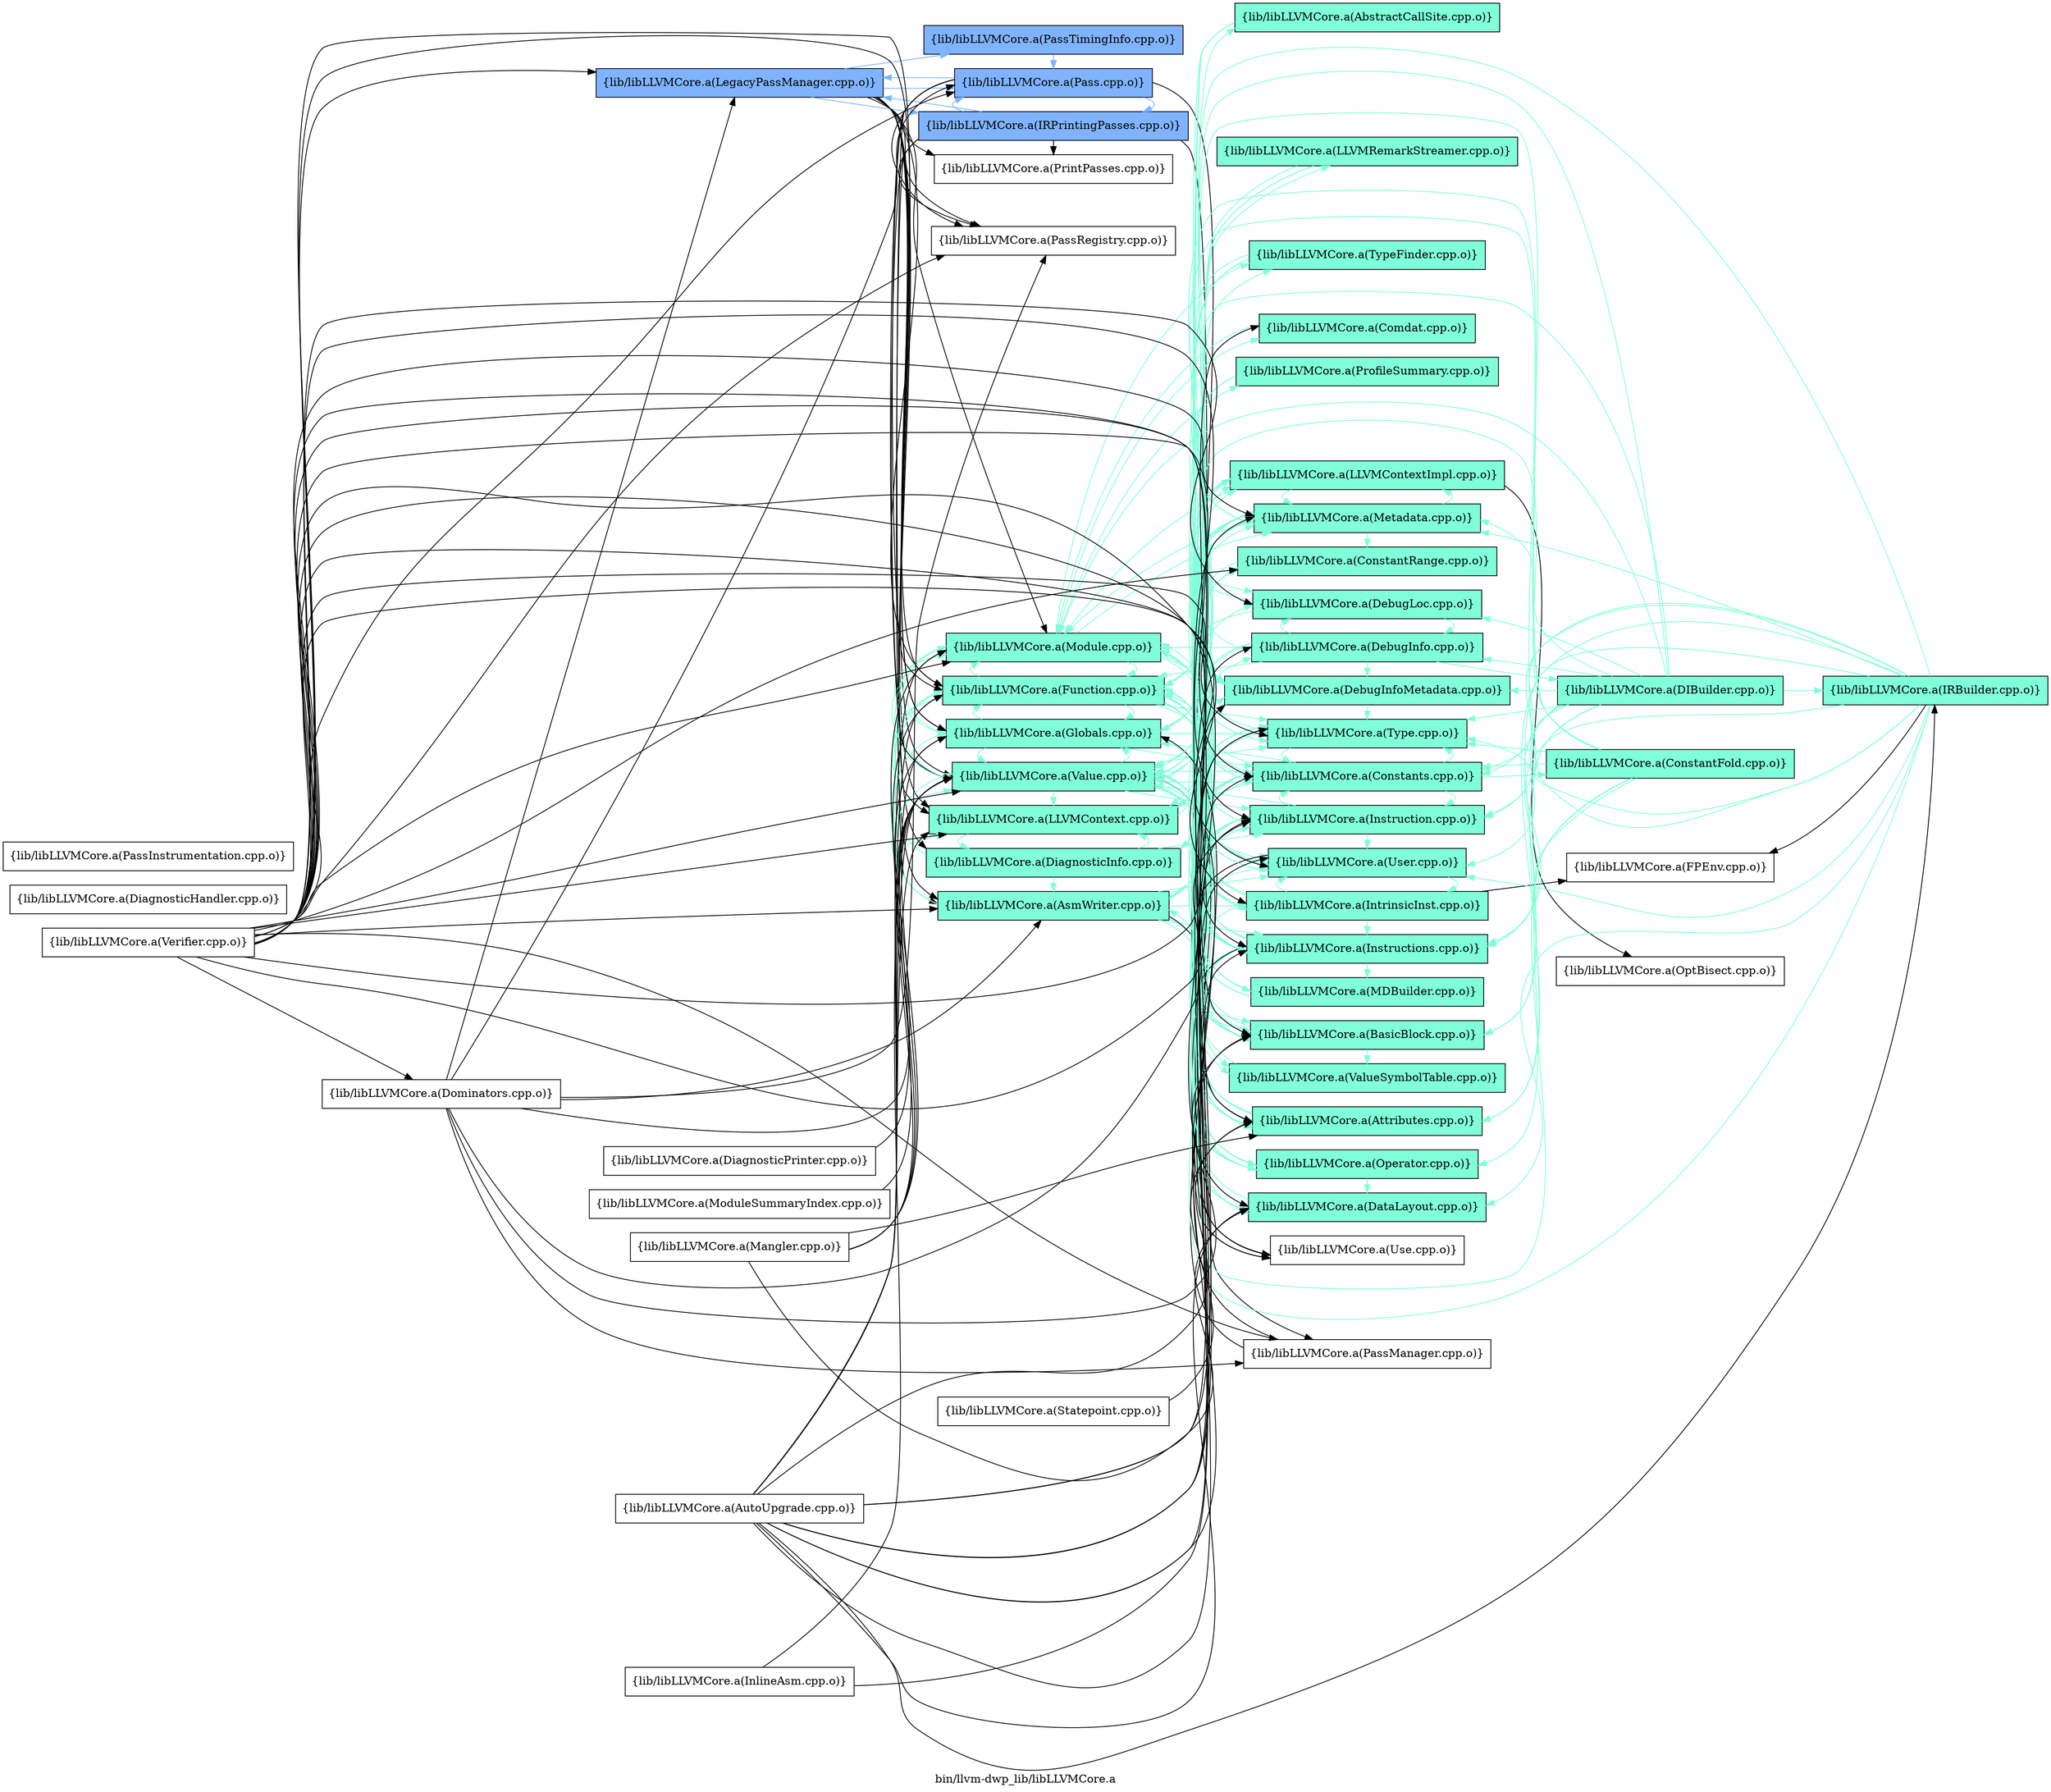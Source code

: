 digraph "bin/llvm-dwp_lib/libLLVMCore.a" {
	label="bin/llvm-dwp_lib/libLLVMCore.a";
	rankdir=LR;
	{ rank=same; Node0x558f1fc6fa38;  }
	{ rank=same; Node0x558f1fc77878; Node0x558f1fc76608; Node0x558f1fc7a4d8; Node0x558f1fc725f8; Node0x558f1fc75938; Node0x558f1fc6cab8; Node0x558f1fc6f6c8; Node0x558f1fc6cd38; Node0x558f1fc699f8; Node0x558f1fc781d8; Node0x558f1fc775a8; Node0x558f1fc79178;  }
	{ rank=same; Node0x558f1fc77198; Node0x558f1fc6ddc8; Node0x558f1fc6fdf8; Node0x558f1fc75208; Node0x558f1fc74d58; Node0x558f1fc728c8; Node0x558f1fc707f8; Node0x558f1fc6edb8; Node0x558f1fc6daf8; Node0x558f1fc6d7d8; Node0x558f1fc66bb8; Node0x558f1fc76248; Node0x558f1fc79e98; Node0x558f1fc68fa8; Node0x558f1fc700c8; Node0x558f1fc69728; Node0x558f1fc70e88; Node0x558f1fc6e9a8; Node0x558f1fc6db48; Node0x558f1fc7a708; Node0x558f1fc7a528; Node0x558f1fc6bca8; Node0x558f1fc6fe98; Node0x558f1fc77288; Node0x558f1fc6f628;  }
	{ rank=same; Node0x558f1fc71b58; Node0x558f1fc66a78; Node0x558f1fc6d648; Node0x558f1fc70168;  }

	Node0x558f1fc6fa38 [shape=record,shape=box,group=2,style=filled,fillcolor="0.600000 0.5 1",label="{lib/libLLVMCore.a(LegacyPassManager.cpp.o)}"];
	Node0x558f1fc6fa38 -> Node0x558f1fc77878;
	Node0x558f1fc6fa38 -> Node0x558f1fc76608;
	Node0x558f1fc6fa38 -> Node0x558f1fc7a4d8;
	Node0x558f1fc6fa38 -> Node0x558f1fc725f8[color="0.600000 0.5 1"];
	Node0x558f1fc6fa38 -> Node0x558f1fc75938;
	Node0x558f1fc6fa38 -> Node0x558f1fc6cab8;
	Node0x558f1fc6fa38 -> Node0x558f1fc6f6c8;
	Node0x558f1fc6fa38 -> Node0x558f1fc6cd38[color="0.600000 0.5 1"];
	Node0x558f1fc6fa38 -> Node0x558f1fc699f8;
	Node0x558f1fc6fa38 -> Node0x558f1fc781d8[color="0.600000 0.5 1"];
	Node0x558f1fc6fa38 -> Node0x558f1fc775a8;
	Node0x558f1fc6fa38 -> Node0x558f1fc79178;
	Node0x558f1fc6f6c8 [shape=record,shape=box,group=1,style=filled,fillcolor="0.450000 0.5 1",label="{lib/libLLVMCore.a(Module.cpp.o)}"];
	Node0x558f1fc6f6c8 -> Node0x558f1fc76608[color="0.450000 0.5 1"];
	Node0x558f1fc6f6c8 -> Node0x558f1fc7a4d8[color="0.450000 0.5 1"];
	Node0x558f1fc6f6c8 -> Node0x558f1fc70e88[color="0.450000 0.5 1"];
	Node0x558f1fc6f6c8 -> Node0x558f1fc707f8[color="0.450000 0.5 1"];
	Node0x558f1fc6f6c8 -> Node0x558f1fc6edb8[color="0.450000 0.5 1"];
	Node0x558f1fc6f6c8 -> Node0x558f1fc6cab8[color="0.450000 0.5 1"];
	Node0x558f1fc6f6c8 -> Node0x558f1fc6fdf8[color="0.450000 0.5 1"];
	Node0x558f1fc6f6c8 -> Node0x558f1fc77288[color="0.450000 0.5 1"];
	Node0x558f1fc6f6c8 -> Node0x558f1fc76248[color="0.450000 0.5 1"];
	Node0x558f1fc6f6c8 -> Node0x558f1fc7a708[color="0.450000 0.5 1"];
	Node0x558f1fc6f6c8 -> Node0x558f1fc79e98[color="0.450000 0.5 1"];
	Node0x558f1fc6f6c8 -> Node0x558f1fc79178[color="0.450000 0.5 1"];
	Node0x558f1fc6f6c8 -> Node0x558f1fc68fa8[color="0.450000 0.5 1"];
	Node0x558f1fc6cd38 [shape=record,shape=box,group=2,style=filled,fillcolor="0.600000 0.5 1",label="{lib/libLLVMCore.a(Pass.cpp.o)}"];
	Node0x558f1fc6cd38 -> Node0x558f1fc76608;
	Node0x558f1fc6cd38 -> Node0x558f1fc725f8[color="0.600000 0.5 1"];
	Node0x558f1fc6cd38 -> Node0x558f1fc74d58;
	Node0x558f1fc6cd38 -> Node0x558f1fc6cab8;
	Node0x558f1fc6cd38 -> Node0x558f1fc6fa38[color="0.600000 0.5 1"];
	Node0x558f1fc6cd38 -> Node0x558f1fc699f8;
	Node0x558f1fc6cd38 -> Node0x558f1fc79178;
	Node0x558f1fc79178 [shape=record,shape=box,group=1,style=filled,fillcolor="0.450000 0.5 1",label="{lib/libLLVMCore.a(Value.cpp.o)}"];
	Node0x558f1fc79178 -> Node0x558f1fc76608[color="0.450000 0.5 1"];
	Node0x558f1fc79178 -> Node0x558f1fc7a4d8[color="0.450000 0.5 1"];
	Node0x558f1fc79178 -> Node0x558f1fc74d58[color="0.450000 0.5 1"];
	Node0x558f1fc79178 -> Node0x558f1fc728c8[color="0.450000 0.5 1"];
	Node0x558f1fc79178 -> Node0x558f1fc707f8[color="0.450000 0.5 1"];
	Node0x558f1fc79178 -> Node0x558f1fc6edb8[color="0.450000 0.5 1"];
	Node0x558f1fc79178 -> Node0x558f1fc6f628[color="0.450000 0.5 1"];
	Node0x558f1fc79178 -> Node0x558f1fc6ddc8[color="0.450000 0.5 1"];
	Node0x558f1fc79178 -> Node0x558f1fc6daf8[color="0.450000 0.5 1"];
	Node0x558f1fc79178 -> Node0x558f1fc6d7d8[color="0.450000 0.5 1"];
	Node0x558f1fc79178 -> Node0x558f1fc6cab8[color="0.450000 0.5 1"];
	Node0x558f1fc79178 -> Node0x558f1fc6bca8[color="0.450000 0.5 1"];
	Node0x558f1fc79178 -> Node0x558f1fc6fdf8[color="0.450000 0.5 1"];
	Node0x558f1fc79178 -> Node0x558f1fc6db48[color="0.450000 0.5 1"];
	Node0x558f1fc79178 -> Node0x558f1fc76248[color="0.450000 0.5 1"];
	Node0x558f1fc79178 -> Node0x558f1fc7a528;
	Node0x558f1fc79178 -> Node0x558f1fc79e98[color="0.450000 0.5 1"];
	Node0x558f1fc79178 -> Node0x558f1fc68fa8[color="0.450000 0.5 1"];
	Node0x558f1fc74d58 [shape=record,shape=box,group=1,style=filled,fillcolor="0.450000 0.5 1",label="{lib/libLLVMCore.a(Attributes.cpp.o)}"];
	Node0x558f1fc74d58 -> Node0x558f1fc76608[color="0.450000 0.5 1"];
	Node0x558f1fc74d58 -> Node0x558f1fc75938[color="0.450000 0.5 1"];
	Node0x558f1fc707f8 [shape=record,shape=box,group=1,style=filled,fillcolor="0.450000 0.5 1",label="{lib/libLLVMCore.a(Constants.cpp.o)}"];
	Node0x558f1fc707f8 -> Node0x558f1fc76608[color="0.450000 0.5 1"];
	Node0x558f1fc707f8 -> Node0x558f1fc7a4d8[color="0.450000 0.5 1"];
	Node0x558f1fc707f8 -> Node0x558f1fc71b58[color="0.450000 0.5 1"];
	Node0x558f1fc707f8 -> Node0x558f1fc6ddc8[color="0.450000 0.5 1"];
	Node0x558f1fc707f8 -> Node0x558f1fc6daf8[color="0.450000 0.5 1"];
	Node0x558f1fc707f8 -> Node0x558f1fc6db48[color="0.450000 0.5 1"];
	Node0x558f1fc707f8 -> Node0x558f1fc76248[color="0.450000 0.5 1"];
	Node0x558f1fc707f8 -> Node0x558f1fc79e98[color="0.450000 0.5 1"];
	Node0x558f1fc707f8 -> Node0x558f1fc79178[color="0.450000 0.5 1"];
	Node0x558f1fc70618 [shape=record,shape=box,group=0,label="{lib/libLLVMCore.a(Mangler.cpp.o)}"];
	Node0x558f1fc70618 -> Node0x558f1fc76608;
	Node0x558f1fc70618 -> Node0x558f1fc7a4d8;
	Node0x558f1fc70618 -> Node0x558f1fc74d58;
	Node0x558f1fc70618 -> Node0x558f1fc6edb8;
	Node0x558f1fc70618 -> Node0x558f1fc6f6c8;
	Node0x558f1fc70618 -> Node0x558f1fc79178;
	Node0x558f1fc6fdf8 [shape=record,shape=box,group=1,style=filled,fillcolor="0.450000 0.5 1",label="{lib/libLLVMCore.a(Metadata.cpp.o)}"];
	Node0x558f1fc6fdf8 -> Node0x558f1fc77198[color="0.450000 0.5 1"];
	Node0x558f1fc6fdf8 -> Node0x558f1fc700c8[color="0.450000 0.5 1"];
	Node0x558f1fc6fdf8 -> Node0x558f1fc707f8[color="0.450000 0.5 1"];
	Node0x558f1fc6fdf8 -> Node0x558f1fc6e9a8[color="0.450000 0.5 1"];
	Node0x558f1fc6fdf8 -> Node0x558f1fc6cab8[color="0.450000 0.5 1"];
	Node0x558f1fc6fdf8 -> Node0x558f1fc6bca8[color="0.450000 0.5 1"];
	Node0x558f1fc6fdf8 -> Node0x558f1fc6f6c8[color="0.450000 0.5 1"];
	Node0x558f1fc6fdf8 -> Node0x558f1fc76248[color="0.450000 0.5 1"];
	Node0x558f1fc6fdf8 -> Node0x558f1fc79178[color="0.450000 0.5 1"];
	Node0x558f1fc77878 [shape=record,shape=box,group=1,style=filled,fillcolor="0.450000 0.5 1",label="{lib/libLLVMCore.a(DiagnosticInfo.cpp.o)}"];
	Node0x558f1fc77878 -> Node0x558f1fc77198[color="0.450000 0.5 1"];
	Node0x558f1fc77878 -> Node0x558f1fc76608[color="0.450000 0.5 1"];
	Node0x558f1fc77878 -> Node0x558f1fc75938[color="0.450000 0.5 1"];
	Node0x558f1fc77878 -> Node0x558f1fc6ddc8[color="0.450000 0.5 1"];
	Node0x558f1fc77878 -> Node0x558f1fc6cab8[color="0.450000 0.5 1"];
	Node0x558f1fc77878 -> Node0x558f1fc6fdf8[color="0.450000 0.5 1"];
	Node0x558f1fc77878 -> Node0x558f1fc79178[color="0.450000 0.5 1"];
	Node0x558f1fc76608 [shape=record,shape=box,group=1,style=filled,fillcolor="0.450000 0.5 1",label="{lib/libLLVMCore.a(Function.cpp.o)}"];
	Node0x558f1fc76608 -> Node0x558f1fc7a4d8[color="0.450000 0.5 1"];
	Node0x558f1fc76608 -> Node0x558f1fc75208[color="0.450000 0.5 1"];
	Node0x558f1fc76608 -> Node0x558f1fc74d58[color="0.450000 0.5 1"];
	Node0x558f1fc76608 -> Node0x558f1fc728c8[color="0.450000 0.5 1"];
	Node0x558f1fc76608 -> Node0x558f1fc707f8[color="0.450000 0.5 1"];
	Node0x558f1fc76608 -> Node0x558f1fc6edb8[color="0.450000 0.5 1"];
	Node0x558f1fc76608 -> Node0x558f1fc6daf8[color="0.450000 0.5 1"];
	Node0x558f1fc76608 -> Node0x558f1fc6d7d8[color="0.450000 0.5 1"];
	Node0x558f1fc76608 -> Node0x558f1fc6cab8[color="0.450000 0.5 1"];
	Node0x558f1fc76608 -> Node0x558f1fc66bb8[color="0.450000 0.5 1"];
	Node0x558f1fc76608 -> Node0x558f1fc6fdf8[color="0.450000 0.5 1"];
	Node0x558f1fc76608 -> Node0x558f1fc6f6c8[color="0.450000 0.5 1"];
	Node0x558f1fc76608 -> Node0x558f1fc76248[color="0.450000 0.5 1"];
	Node0x558f1fc76608 -> Node0x558f1fc79e98[color="0.450000 0.5 1"];
	Node0x558f1fc76608 -> Node0x558f1fc79178[color="0.450000 0.5 1"];
	Node0x558f1fc76608 -> Node0x558f1fc68fa8[color="0.450000 0.5 1"];
	Node0x558f1fc7a4d8 [shape=record,shape=box,group=1,style=filled,fillcolor="0.450000 0.5 1",label="{lib/libLLVMCore.a(Globals.cpp.o)}"];
	Node0x558f1fc7a4d8 -> Node0x558f1fc76608[color="0.450000 0.5 1"];
	Node0x558f1fc7a4d8 -> Node0x558f1fc700c8[color="0.450000 0.5 1"];
	Node0x558f1fc7a4d8 -> Node0x558f1fc707f8[color="0.450000 0.5 1"];
	Node0x558f1fc7a4d8 -> Node0x558f1fc6fdf8[color="0.450000 0.5 1"];
	Node0x558f1fc7a4d8 -> Node0x558f1fc6f6c8[color="0.450000 0.5 1"];
	Node0x558f1fc7a4d8 -> Node0x558f1fc76248[color="0.450000 0.5 1"];
	Node0x558f1fc7a4d8 -> Node0x558f1fc79e98[color="0.450000 0.5 1"];
	Node0x558f1fc7a4d8 -> Node0x558f1fc79178[color="0.450000 0.5 1"];
	Node0x558f1fc783b8 [shape=record,shape=box,group=1,style=filled,fillcolor="0.450000 0.5 1",label="{lib/libLLVMCore.a(IRBuilder.cpp.o)}"];
	Node0x558f1fc783b8 -> Node0x558f1fc76608[color="0.450000 0.5 1"];
	Node0x558f1fc783b8 -> Node0x558f1fc7a4d8[color="0.450000 0.5 1"];
	Node0x558f1fc783b8 -> Node0x558f1fc66a78;
	Node0x558f1fc783b8 -> Node0x558f1fc74d58[color="0.450000 0.5 1"];
	Node0x558f1fc783b8 -> Node0x558f1fc728c8[color="0.450000 0.5 1"];
	Node0x558f1fc783b8 -> Node0x558f1fc707f8[color="0.450000 0.5 1"];
	Node0x558f1fc783b8 -> Node0x558f1fc6edb8[color="0.450000 0.5 1"];
	Node0x558f1fc783b8 -> Node0x558f1fc6ddc8[color="0.450000 0.5 1"];
	Node0x558f1fc783b8 -> Node0x558f1fc6daf8[color="0.450000 0.5 1"];
	Node0x558f1fc783b8 -> Node0x558f1fc6fdf8[color="0.450000 0.5 1"];
	Node0x558f1fc783b8 -> Node0x558f1fc76248[color="0.450000 0.5 1"];
	Node0x558f1fc783b8 -> Node0x558f1fc79e98[color="0.450000 0.5 1"];
	Node0x558f1fc783b8 -> Node0x558f1fc79178[color="0.450000 0.5 1"];
	Node0x558f1fc6edb8 [shape=record,shape=box,group=1,style=filled,fillcolor="0.450000 0.5 1",label="{lib/libLLVMCore.a(DataLayout.cpp.o)}"];
	Node0x558f1fc6edb8 -> Node0x558f1fc7a4d8[color="0.450000 0.5 1"];
	Node0x558f1fc6edb8 -> Node0x558f1fc6f6c8[color="0.450000 0.5 1"];
	Node0x558f1fc6edb8 -> Node0x558f1fc76248[color="0.450000 0.5 1"];
	Node0x558f1fc73408 [shape=record,shape=box,group=0,label="{lib/libLLVMCore.a(InlineAsm.cpp.o)}"];
	Node0x558f1fc73408 -> Node0x558f1fc76248;
	Node0x558f1fc73408 -> Node0x558f1fc79178;
	Node0x558f1fc6ddc8 [shape=record,shape=box,group=1,style=filled,fillcolor="0.450000 0.5 1",label="{lib/libLLVMCore.a(Instruction.cpp.o)}"];
	Node0x558f1fc6ddc8 -> Node0x558f1fc74d58[color="0.450000 0.5 1"];
	Node0x558f1fc6ddc8 -> Node0x558f1fc728c8[color="0.450000 0.5 1"];
	Node0x558f1fc6ddc8 -> Node0x558f1fc707f8[color="0.450000 0.5 1"];
	Node0x558f1fc6ddc8 -> Node0x558f1fc6daf8[color="0.450000 0.5 1"];
	Node0x558f1fc6ddc8 -> Node0x558f1fc6fdf8[color="0.450000 0.5 1"];
	Node0x558f1fc6ddc8 -> Node0x558f1fc79e98[color="0.450000 0.5 1"];
	Node0x558f1fc6ddc8 -> Node0x558f1fc79178[color="0.450000 0.5 1"];
	Node0x558f1fc6daf8 [shape=record,shape=box,group=1,style=filled,fillcolor="0.450000 0.5 1",label="{lib/libLLVMCore.a(Instructions.cpp.o)}"];
	Node0x558f1fc6daf8 -> Node0x558f1fc76608[color="0.450000 0.5 1"];
	Node0x558f1fc6daf8 -> Node0x558f1fc74d58[color="0.450000 0.5 1"];
	Node0x558f1fc6daf8 -> Node0x558f1fc728c8[color="0.450000 0.5 1"];
	Node0x558f1fc6daf8 -> Node0x558f1fc707f8[color="0.450000 0.5 1"];
	Node0x558f1fc6daf8 -> Node0x558f1fc6edb8[color="0.450000 0.5 1"];
	Node0x558f1fc6daf8 -> Node0x558f1fc6ddc8[color="0.450000 0.5 1"];
	Node0x558f1fc6daf8 -> Node0x558f1fc6bca8[color="0.450000 0.5 1"];
	Node0x558f1fc6daf8 -> Node0x558f1fc66bb8[color="0.450000 0.5 1"];
	Node0x558f1fc6daf8 -> Node0x558f1fc6fdf8[color="0.450000 0.5 1"];
	Node0x558f1fc6daf8 -> Node0x558f1fc6f6c8[color="0.450000 0.5 1"];
	Node0x558f1fc6daf8 -> Node0x558f1fc6db48[color="0.450000 0.5 1"];
	Node0x558f1fc6daf8 -> Node0x558f1fc76248[color="0.450000 0.5 1"];
	Node0x558f1fc6daf8 -> Node0x558f1fc7a528;
	Node0x558f1fc6daf8 -> Node0x558f1fc79e98[color="0.450000 0.5 1"];
	Node0x558f1fc6daf8 -> Node0x558f1fc79178[color="0.450000 0.5 1"];
	Node0x558f1fc6cab8 [shape=record,shape=box,group=1,style=filled,fillcolor="0.450000 0.5 1",label="{lib/libLLVMCore.a(LLVMContext.cpp.o)}"];
	Node0x558f1fc6cab8 -> Node0x558f1fc77878[color="0.450000 0.5 1"];
	Node0x558f1fc6cab8 -> Node0x558f1fc6bca8[color="0.450000 0.5 1"];
	Node0x558f1fc6cab8 -> Node0x558f1fc6fe98[color="0.450000 0.5 1"];
	Node0x558f1fc76248 [shape=record,shape=box,group=1,style=filled,fillcolor="0.450000 0.5 1",label="{lib/libLLVMCore.a(Type.cpp.o)}"];
	Node0x558f1fc76248 -> Node0x558f1fc707f8[color="0.450000 0.5 1"];
	Node0x558f1fc79e98 [shape=record,shape=box,group=1,style=filled,fillcolor="0.450000 0.5 1",label="{lib/libLLVMCore.a(User.cpp.o)}"];
	Node0x558f1fc79e98 -> Node0x558f1fc6d7d8[color="0.450000 0.5 1"];
	Node0x558f1fc79e98 -> Node0x558f1fc7a528;
	Node0x558f1fc728c8 [shape=record,shape=box,group=1,style=filled,fillcolor="0.450000 0.5 1",label="{lib/libLLVMCore.a(BasicBlock.cpp.o)}"];
	Node0x558f1fc728c8 -> Node0x558f1fc707f8[color="0.450000 0.5 1"];
	Node0x558f1fc728c8 -> Node0x558f1fc6ddc8[color="0.450000 0.5 1"];
	Node0x558f1fc728c8 -> Node0x558f1fc6daf8[color="0.450000 0.5 1"];
	Node0x558f1fc728c8 -> Node0x558f1fc6fdf8[color="0.450000 0.5 1"];
	Node0x558f1fc728c8 -> Node0x558f1fc76248[color="0.450000 0.5 1"];
	Node0x558f1fc728c8 -> Node0x558f1fc79e98[color="0.450000 0.5 1"];
	Node0x558f1fc728c8 -> Node0x558f1fc79178[color="0.450000 0.5 1"];
	Node0x558f1fc728c8 -> Node0x558f1fc68fa8[color="0.450000 0.5 1"];
	Node0x558f1fc6d7d8 [shape=record,shape=box,group=1,style=filled,fillcolor="0.450000 0.5 1",label="{lib/libLLVMCore.a(IntrinsicInst.cpp.o)}"];
	Node0x558f1fc6d7d8 -> Node0x558f1fc76608[color="0.450000 0.5 1"];
	Node0x558f1fc6d7d8 -> Node0x558f1fc66a78;
	Node0x558f1fc6d7d8 -> Node0x558f1fc728c8[color="0.450000 0.5 1"];
	Node0x558f1fc6d7d8 -> Node0x558f1fc707f8[color="0.450000 0.5 1"];
	Node0x558f1fc6d7d8 -> Node0x558f1fc6edb8[color="0.450000 0.5 1"];
	Node0x558f1fc6d7d8 -> Node0x558f1fc6e9a8[color="0.450000 0.5 1"];
	Node0x558f1fc6d7d8 -> Node0x558f1fc6ddc8[color="0.450000 0.5 1"];
	Node0x558f1fc6d7d8 -> Node0x558f1fc6daf8[color="0.450000 0.5 1"];
	Node0x558f1fc6d7d8 -> Node0x558f1fc6fdf8[color="0.450000 0.5 1"];
	Node0x558f1fc6d7d8 -> Node0x558f1fc6f6c8[color="0.450000 0.5 1"];
	Node0x558f1fc6d7d8 -> Node0x558f1fc76248[color="0.450000 0.5 1"];
	Node0x558f1fc6d7d8 -> Node0x558f1fc79e98[color="0.450000 0.5 1"];
	Node0x558f1fc6d7d8 -> Node0x558f1fc79178[color="0.450000 0.5 1"];
	Node0x558f1fc6db48 [shape=record,shape=box,group=1,style=filled,fillcolor="0.450000 0.5 1",label="{lib/libLLVMCore.a(Operator.cpp.o)}"];
	Node0x558f1fc6db48 -> Node0x558f1fc707f8[color="0.450000 0.5 1"];
	Node0x558f1fc6db48 -> Node0x558f1fc6edb8[color="0.450000 0.5 1"];
	Node0x558f1fc6db48 -> Node0x558f1fc76248[color="0.450000 0.5 1"];
	Node0x558f1fc6e9a8 [shape=record,shape=box,group=1,style=filled,fillcolor="0.450000 0.5 1",label="{lib/libLLVMCore.a(DebugInfoMetadata.cpp.o)}"];
	Node0x558f1fc6e9a8 -> Node0x558f1fc707f8[color="0.450000 0.5 1"];
	Node0x558f1fc6e9a8 -> Node0x558f1fc6cab8[color="0.450000 0.5 1"];
	Node0x558f1fc6e9a8 -> Node0x558f1fc6bca8[color="0.450000 0.5 1"];
	Node0x558f1fc6e9a8 -> Node0x558f1fc6fdf8[color="0.450000 0.5 1"];
	Node0x558f1fc6e9a8 -> Node0x558f1fc76248[color="0.450000 0.5 1"];
	Node0x558f1fc700c8 [shape=record,shape=box,group=1,style=filled,fillcolor="0.450000 0.5 1",label="{lib/libLLVMCore.a(ConstantRange.cpp.o)}"];
	Node0x558f1fc700c8 -> Node0x558f1fc6daf8[color="0.450000 0.5 1"];
	Node0x558f1fc699f8 [shape=record,shape=box,group=0,label="{lib/libLLVMCore.a(PassRegistry.cpp.o)}"];
	Node0x558f1fc77198 [shape=record,shape=box,group=1,style=filled,fillcolor="0.450000 0.5 1",label="{lib/libLLVMCore.a(DebugLoc.cpp.o)}"];
	Node0x558f1fc77198 -> Node0x558f1fc6f628[color="0.450000 0.5 1"];
	Node0x558f1fc77198 -> Node0x558f1fc6e9a8[color="0.450000 0.5 1"];
	Node0x558f1fc77198 -> Node0x558f1fc6fdf8[color="0.450000 0.5 1"];
	Node0x558f1fc75f78 [shape=record,shape=box,group=0,label="{lib/libLLVMCore.a(Dominators.cpp.o)}"];
	Node0x558f1fc75f78 -> Node0x558f1fc75938;
	Node0x558f1fc75f78 -> Node0x558f1fc728c8;
	Node0x558f1fc75f78 -> Node0x558f1fc6ddc8;
	Node0x558f1fc75f78 -> Node0x558f1fc6fa38;
	Node0x558f1fc75f78 -> Node0x558f1fc6cd38;
	Node0x558f1fc75f78 -> Node0x558f1fc69728;
	Node0x558f1fc75f78 -> Node0x558f1fc699f8;
	Node0x558f1fc75f78 -> Node0x558f1fc79178;
	Node0x558f1fc7a528 [shape=record,shape=box,group=0,label="{lib/libLLVMCore.a(Use.cpp.o)}"];
	Node0x558f1fc75938 [shape=record,shape=box,group=1,style=filled,fillcolor="0.450000 0.5 1",label="{lib/libLLVMCore.a(AsmWriter.cpp.o)}"];
	Node0x558f1fc75938 -> Node0x558f1fc76608[color="0.450000 0.5 1"];
	Node0x558f1fc75938 -> Node0x558f1fc7a4d8[color="0.450000 0.5 1"];
	Node0x558f1fc75938 -> Node0x558f1fc74d58[color="0.450000 0.5 1"];
	Node0x558f1fc75938 -> Node0x558f1fc728c8[color="0.450000 0.5 1"];
	Node0x558f1fc75938 -> Node0x558f1fc70e88[color="0.450000 0.5 1"];
	Node0x558f1fc75938 -> Node0x558f1fc700c8[color="0.450000 0.5 1"];
	Node0x558f1fc75938 -> Node0x558f1fc707f8[color="0.450000 0.5 1"];
	Node0x558f1fc75938 -> Node0x558f1fc6e9a8[color="0.450000 0.5 1"];
	Node0x558f1fc75938 -> Node0x558f1fc6ddc8[color="0.450000 0.5 1"];
	Node0x558f1fc75938 -> Node0x558f1fc6daf8[color="0.450000 0.5 1"];
	Node0x558f1fc75938 -> Node0x558f1fc6d7d8[color="0.450000 0.5 1"];
	Node0x558f1fc75938 -> Node0x558f1fc6cab8[color="0.450000 0.5 1"];
	Node0x558f1fc75938 -> Node0x558f1fc6fdf8[color="0.450000 0.5 1"];
	Node0x558f1fc75938 -> Node0x558f1fc6f6c8[color="0.450000 0.5 1"];
	Node0x558f1fc75938 -> Node0x558f1fc6db48[color="0.450000 0.5 1"];
	Node0x558f1fc75938 -> Node0x558f1fc76248[color="0.450000 0.5 1"];
	Node0x558f1fc75938 -> Node0x558f1fc7a708[color="0.450000 0.5 1"];
	Node0x558f1fc75938 -> Node0x558f1fc7a528;
	Node0x558f1fc75938 -> Node0x558f1fc79e98[color="0.450000 0.5 1"];
	Node0x558f1fc75938 -> Node0x558f1fc79178[color="0.450000 0.5 1"];
	Node0x558f1fc70e88 [shape=record,shape=box,group=1,style=filled,fillcolor="0.450000 0.5 1",label="{lib/libLLVMCore.a(Comdat.cpp.o)}"];
	Node0x558f1fc70e88 -> Node0x558f1fc6f6c8[color="0.450000 0.5 1"];
	Node0x558f1fc781d8 [shape=record,shape=box,group=2,style=filled,fillcolor="0.600000 0.5 1",label="{lib/libLLVMCore.a(PassTimingInfo.cpp.o)}"];
	Node0x558f1fc781d8 -> Node0x558f1fc6cd38[color="0.600000 0.5 1"];
	Node0x558f1fc6f628 [shape=record,shape=box,group=1,style=filled,fillcolor="0.450000 0.5 1",label="{lib/libLLVMCore.a(DebugInfo.cpp.o)}"];
	Node0x558f1fc6f628 -> Node0x558f1fc77198[color="0.450000 0.5 1"];
	Node0x558f1fc6f628 -> Node0x558f1fc76608[color="0.450000 0.5 1"];
	Node0x558f1fc6f628 -> Node0x558f1fc70168[color="0.450000 0.5 1"];
	Node0x558f1fc6f628 -> Node0x558f1fc6e9a8[color="0.450000 0.5 1"];
	Node0x558f1fc6f628 -> Node0x558f1fc6ddc8[color="0.450000 0.5 1"];
	Node0x558f1fc6f628 -> Node0x558f1fc6fdf8[color="0.450000 0.5 1"];
	Node0x558f1fc6f628 -> Node0x558f1fc6f6c8[color="0.450000 0.5 1"];
	Node0x558f1fc6f628 -> Node0x558f1fc79178[color="0.450000 0.5 1"];
	Node0x558f1fc765b8 [shape=record,shape=box,group=0,label="{lib/libLLVMCore.a(Statepoint.cpp.o)}"];
	Node0x558f1fc765b8 -> Node0x558f1fc74d58;
	Node0x558f1fc775a8 [shape=record,shape=box,group=0,label="{lib/libLLVMCore.a(PrintPasses.cpp.o)}"];
	Node0x558f1fc66bb8 [shape=record,shape=box,group=1,style=filled,fillcolor="0.450000 0.5 1",label="{lib/libLLVMCore.a(MDBuilder.cpp.o)}"];
	Node0x558f1fc66bb8 -> Node0x558f1fc707f8[color="0.450000 0.5 1"];
	Node0x558f1fc66bb8 -> Node0x558f1fc6fdf8[color="0.450000 0.5 1"];
	Node0x558f1fc66bb8 -> Node0x558f1fc76248[color="0.450000 0.5 1"];
	Node0x558f1fc66bb8 -> Node0x558f1fc79178[color="0.450000 0.5 1"];
	Node0x558f1fc725f8 [shape=record,shape=box,group=2,style=filled,fillcolor="0.600000 0.5 1",label="{lib/libLLVMCore.a(IRPrintingPasses.cpp.o)}"];
	Node0x558f1fc725f8 -> Node0x558f1fc75938;
	Node0x558f1fc725f8 -> Node0x558f1fc6fa38[color="0.600000 0.5 1"];
	Node0x558f1fc725f8 -> Node0x558f1fc6cd38[color="0.600000 0.5 1"];
	Node0x558f1fc725f8 -> Node0x558f1fc69728;
	Node0x558f1fc725f8 -> Node0x558f1fc699f8;
	Node0x558f1fc725f8 -> Node0x558f1fc775a8;
	Node0x558f1fc725f8 -> Node0x558f1fc79178;
	Node0x558f1fc67248 [shape=record,shape=box,group=0,label="{lib/libLLVMCore.a(Verifier.cpp.o)}"];
	Node0x558f1fc67248 -> Node0x558f1fc77198;
	Node0x558f1fc67248 -> Node0x558f1fc75f78;
	Node0x558f1fc67248 -> Node0x558f1fc76608;
	Node0x558f1fc67248 -> Node0x558f1fc7a4d8;
	Node0x558f1fc67248 -> Node0x558f1fc75938;
	Node0x558f1fc67248 -> Node0x558f1fc74d58;
	Node0x558f1fc67248 -> Node0x558f1fc728c8;
	Node0x558f1fc67248 -> Node0x558f1fc70e88;
	Node0x558f1fc67248 -> Node0x558f1fc700c8;
	Node0x558f1fc67248 -> Node0x558f1fc707f8;
	Node0x558f1fc67248 -> Node0x558f1fc6edb8;
	Node0x558f1fc67248 -> Node0x558f1fc6e9a8;
	Node0x558f1fc67248 -> Node0x558f1fc6ddc8;
	Node0x558f1fc67248 -> Node0x558f1fc6daf8;
	Node0x558f1fc67248 -> Node0x558f1fc6d7d8;
	Node0x558f1fc67248 -> Node0x558f1fc6cab8;
	Node0x558f1fc67248 -> Node0x558f1fc6fa38;
	Node0x558f1fc67248 -> Node0x558f1fc6fdf8;
	Node0x558f1fc67248 -> Node0x558f1fc6f6c8;
	Node0x558f1fc67248 -> Node0x558f1fc6cd38;
	Node0x558f1fc67248 -> Node0x558f1fc69728;
	Node0x558f1fc67248 -> Node0x558f1fc699f8;
	Node0x558f1fc67248 -> Node0x558f1fc76248;
	Node0x558f1fc67248 -> Node0x558f1fc79e98;
	Node0x558f1fc67248 -> Node0x558f1fc79178;
	Node0x558f1fc69728 [shape=record,shape=box,group=0,label="{lib/libLLVMCore.a(PassManager.cpp.o)}"];
	Node0x558f1fc69728 -> Node0x558f1fc7a4d8;
	Node0x558f1fc69728 -> Node0x558f1fc79178;
	Node0x558f1fc70168 [shape=record,shape=box,group=1,style=filled,fillcolor="0.450000 0.5 1",label="{lib/libLLVMCore.a(DIBuilder.cpp.o)}"];
	Node0x558f1fc70168 -> Node0x558f1fc77198[color="0.450000 0.5 1"];
	Node0x558f1fc70168 -> Node0x558f1fc76608[color="0.450000 0.5 1"];
	Node0x558f1fc70168 -> Node0x558f1fc783b8[color="0.450000 0.5 1"];
	Node0x558f1fc70168 -> Node0x558f1fc74d58[color="0.450000 0.5 1"];
	Node0x558f1fc70168 -> Node0x558f1fc728c8[color="0.450000 0.5 1"];
	Node0x558f1fc70168 -> Node0x558f1fc707f8[color="0.450000 0.5 1"];
	Node0x558f1fc70168 -> Node0x558f1fc6f628[color="0.450000 0.5 1"];
	Node0x558f1fc70168 -> Node0x558f1fc6e9a8[color="0.450000 0.5 1"];
	Node0x558f1fc70168 -> Node0x558f1fc6ddc8[color="0.450000 0.5 1"];
	Node0x558f1fc70168 -> Node0x558f1fc6daf8[color="0.450000 0.5 1"];
	Node0x558f1fc70168 -> Node0x558f1fc6fdf8[color="0.450000 0.5 1"];
	Node0x558f1fc70168 -> Node0x558f1fc6f6c8[color="0.450000 0.5 1"];
	Node0x558f1fc70168 -> Node0x558f1fc76248[color="0.450000 0.5 1"];
	Node0x558f1fc70168 -> Node0x558f1fc79e98[color="0.450000 0.5 1"];
	Node0x558f1fc70168 -> Node0x558f1fc79178[color="0.450000 0.5 1"];
	Node0x558f1fc75208 [shape=record,shape=box,group=1,style=filled,fillcolor="0.450000 0.5 1",label="{lib/libLLVMCore.a(AbstractCallSite.cpp.o)}"];
	Node0x558f1fc75208 -> Node0x558f1fc707f8[color="0.450000 0.5 1"];
	Node0x558f1fc75208 -> Node0x558f1fc6daf8[color="0.450000 0.5 1"];
	Node0x558f1fc75208 -> Node0x558f1fc6fdf8[color="0.450000 0.5 1"];
	Node0x558f1fc75208 -> Node0x558f1fc79e98[color="0.450000 0.5 1"];
	Node0x558f1fc71b58 [shape=record,shape=box,group=1,style=filled,fillcolor="0.450000 0.5 1",label="{lib/libLLVMCore.a(ConstantFold.cpp.o)}"];
	Node0x558f1fc71b58 -> Node0x558f1fc76608[color="0.450000 0.5 1"];
	Node0x558f1fc71b58 -> Node0x558f1fc7a4d8[color="0.450000 0.5 1"];
	Node0x558f1fc71b58 -> Node0x558f1fc707f8[color="0.450000 0.5 1"];
	Node0x558f1fc71b58 -> Node0x558f1fc6daf8[color="0.450000 0.5 1"];
	Node0x558f1fc71b58 -> Node0x558f1fc6f6c8[color="0.450000 0.5 1"];
	Node0x558f1fc71b58 -> Node0x558f1fc6db48[color="0.450000 0.5 1"];
	Node0x558f1fc71b58 -> Node0x558f1fc76248[color="0.450000 0.5 1"];
	Node0x558f1fc71b58 -> Node0x558f1fc79178[color="0.450000 0.5 1"];
	Node0x558f1fc77288 [shape=record,shape=box,group=1,style=filled,fillcolor="0.450000 0.5 1",label="{lib/libLLVMCore.a(ProfileSummary.cpp.o)}"];
	Node0x558f1fc77288 -> Node0x558f1fc707f8[color="0.450000 0.5 1"];
	Node0x558f1fc77288 -> Node0x558f1fc6fdf8[color="0.450000 0.5 1"];
	Node0x558f1fc77288 -> Node0x558f1fc76248[color="0.450000 0.5 1"];
	Node0x558f1fc7a708 [shape=record,shape=box,group=1,style=filled,fillcolor="0.450000 0.5 1",label="{lib/libLLVMCore.a(TypeFinder.cpp.o)}"];
	Node0x558f1fc7a708 -> Node0x558f1fc76608[color="0.450000 0.5 1"];
	Node0x558f1fc7a708 -> Node0x558f1fc7a4d8[color="0.450000 0.5 1"];
	Node0x558f1fc7a708 -> Node0x558f1fc6fdf8[color="0.450000 0.5 1"];
	Node0x558f1fc76b08 [shape=record,shape=box,group=0,label="{lib/libLLVMCore.a(AutoUpgrade.cpp.o)}"];
	Node0x558f1fc76b08 -> Node0x558f1fc76608;
	Node0x558f1fc76b08 -> Node0x558f1fc7a4d8;
	Node0x558f1fc76b08 -> Node0x558f1fc783b8;
	Node0x558f1fc76b08 -> Node0x558f1fc74d58;
	Node0x558f1fc76b08 -> Node0x558f1fc728c8;
	Node0x558f1fc76b08 -> Node0x558f1fc707f8;
	Node0x558f1fc76b08 -> Node0x558f1fc6edb8;
	Node0x558f1fc76b08 -> Node0x558f1fc6f628;
	Node0x558f1fc76b08 -> Node0x558f1fc6ddc8;
	Node0x558f1fc76b08 -> Node0x558f1fc6daf8;
	Node0x558f1fc76b08 -> Node0x558f1fc6cab8;
	Node0x558f1fc76b08 -> Node0x558f1fc6fdf8;
	Node0x558f1fc76b08 -> Node0x558f1fc6f6c8;
	Node0x558f1fc76b08 -> Node0x558f1fc76248;
	Node0x558f1fc76b08 -> Node0x558f1fc79e98;
	Node0x558f1fc76b08 -> Node0x558f1fc79178;
	Node0x558f1fc68fa8 [shape=record,shape=box,group=1,style=filled,fillcolor="0.450000 0.5 1",label="{lib/libLLVMCore.a(ValueSymbolTable.cpp.o)}"];
	Node0x558f1fc68fa8 -> Node0x558f1fc79178[color="0.450000 0.5 1"];
	Node0x558f1fc6bca8 [shape=record,shape=box,group=1,style=filled,fillcolor="0.450000 0.5 1",label="{lib/libLLVMCore.a(LLVMContextImpl.cpp.o)}"];
	Node0x558f1fc6bca8 -> Node0x558f1fc707f8[color="0.450000 0.5 1"];
	Node0x558f1fc6bca8 -> Node0x558f1fc6e9a8[color="0.450000 0.5 1"];
	Node0x558f1fc6bca8 -> Node0x558f1fc6fdf8[color="0.450000 0.5 1"];
	Node0x558f1fc6bca8 -> Node0x558f1fc6f6c8[color="0.450000 0.5 1"];
	Node0x558f1fc6bca8 -> Node0x558f1fc6d648;
	Node0x558f1fc6bca8 -> Node0x558f1fc79e98[color="0.450000 0.5 1"];
	Node0x558f1fc6bca8 -> Node0x558f1fc79178[color="0.450000 0.5 1"];
	Node0x558f1fc66a78 [shape=record,shape=box,group=0,label="{lib/libLLVMCore.a(FPEnv.cpp.o)}"];
	Node0x558f1fc6fe98 [shape=record,shape=box,group=1,style=filled,fillcolor="0.450000 0.5 1",label="{lib/libLLVMCore.a(LLVMRemarkStreamer.cpp.o)}"];
	Node0x558f1fc6fe98 -> Node0x558f1fc77878[color="0.450000 0.5 1"];
	Node0x558f1fc6fe98 -> Node0x558f1fc6cab8[color="0.450000 0.5 1"];
	Node0x558f1fc6fe98 -> Node0x558f1fc79178[color="0.450000 0.5 1"];
	Node0x558f1fc6c928 [shape=record,shape=box,group=0,label="{lib/libLLVMCore.a(DiagnosticPrinter.cpp.o)}"];
	Node0x558f1fc6c928 -> Node0x558f1fc79178;
	Node0x558f1fc6d648 [shape=record,shape=box,group=0,label="{lib/libLLVMCore.a(OptBisect.cpp.o)}"];
	Node0x558f1fc70a78 [shape=record,shape=box,group=0,label="{lib/libLLVMCore.a(DiagnosticHandler.cpp.o)}"];
	Node0x558f1fc6eb88 [shape=record,shape=box,group=0,label="{lib/libLLVMCore.a(ModuleSummaryIndex.cpp.o)}"];
	Node0x558f1fc6eb88 -> Node0x558f1fc79178;
	Node0x558f1fc6c798 [shape=record,shape=box,group=0,label="{lib/libLLVMCore.a(PassInstrumentation.cpp.o)}"];
}
